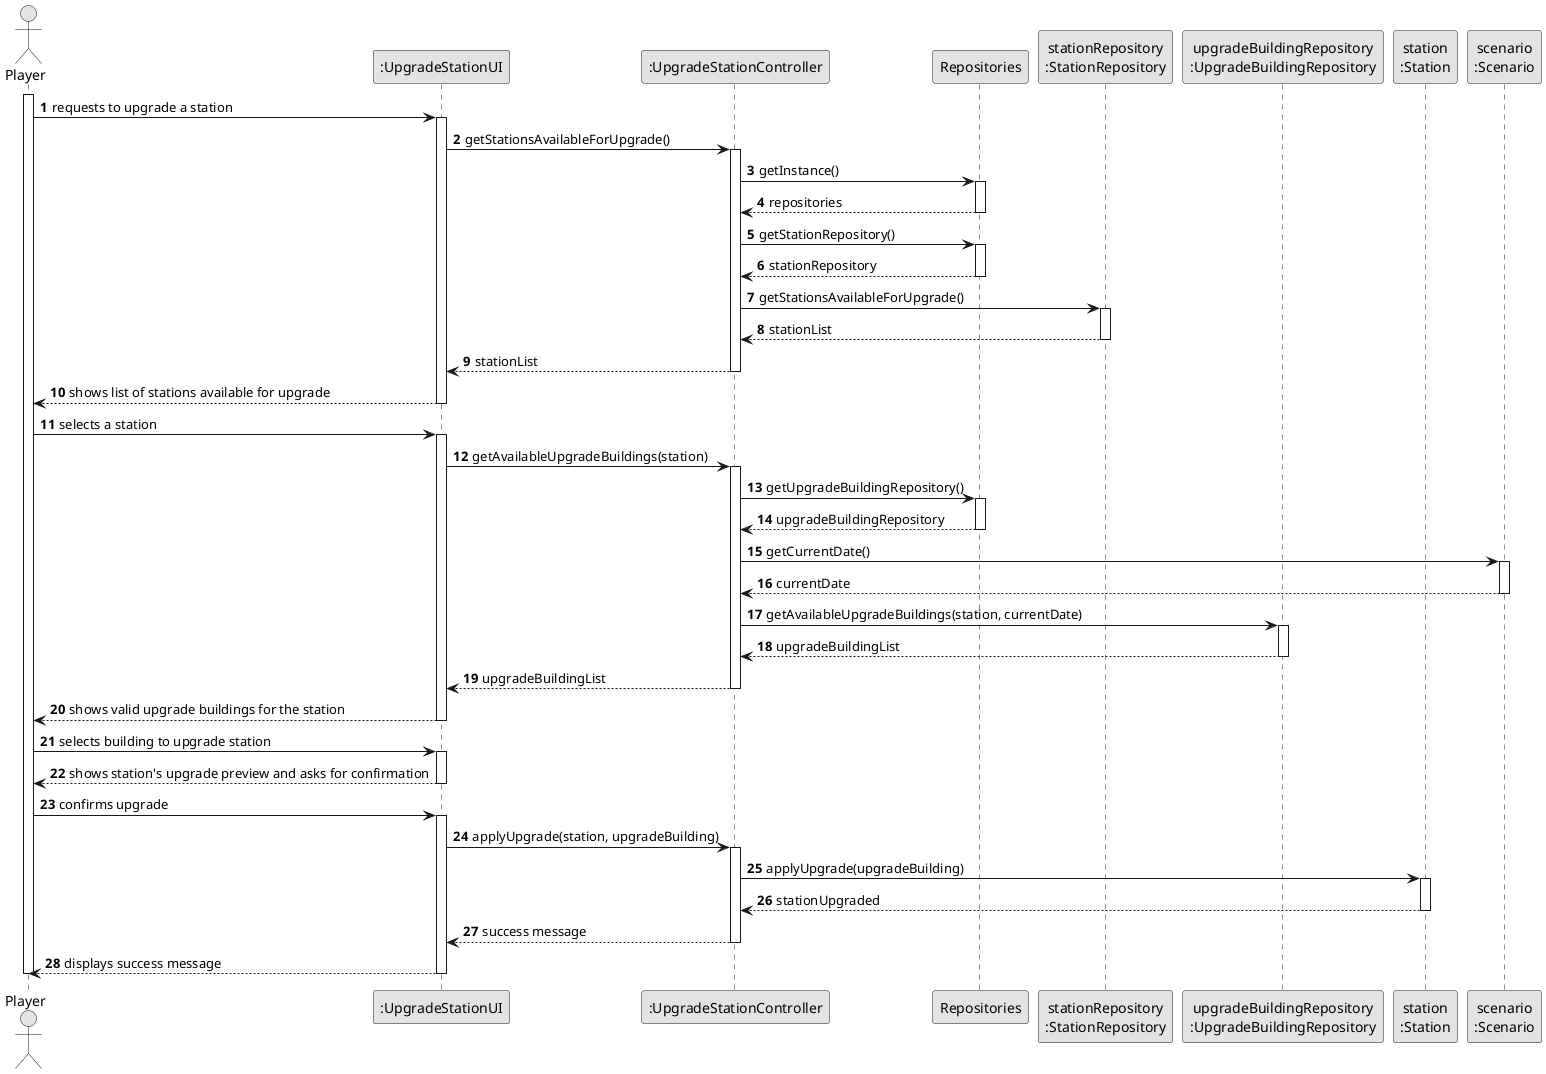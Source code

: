 @startuml
skinparam monochrome true
skinparam packageStyle rectangle
skinparam shadowing false

autonumber

actor "Player" as PLAYER
participant ":UpgradeStationUI" as UI
participant ":UpgradeStationController" as CTRL
participant "Repositories" as REPOS
participant "stationRepository\n:StationRepository" as STATION_REPO
participant "upgradeBuildingRepository\n:UpgradeBuildingRepository" as UPGRADE_BUILDING_REPO
participant "station\n:Station" as STATION
participant "scenario\n:Scenario" as SCENARIO

                activate PLAYER

                    PLAYER -> UI : requests to upgrade a station
                    activate UI

                        UI -> CTRL : getStationsAvailableForUpgrade()
                        activate CTRL

                            CTRL -> REPOS : getInstance()
                            activate REPOS

                                REPOS --> CTRL : repositories
                            deactivate REPOS

                            CTRL -> REPOS : getStationRepository()
                            activate REPOS

                                REPOS --> CTRL : stationRepository
                            deactivate REPOS

                            CTRL -> STATION_REPO : getStationsAvailableForUpgrade()
                            activate STATION_REPO
                                STATION_REPO --> CTRL : stationList
                            deactivate STATION_REPO

                            CTRL --> UI : stationList
                        deactivate CTRL

                        UI --> PLAYER : shows list of stations available for upgrade
                    deactivate UI

                    PLAYER -> UI : selects a station
                    activate UI

                        UI -> CTRL : getAvailableUpgradeBuildings(station)
                        activate CTRL

                            CTRL -> REPOS : getUpgradeBuildingRepository()
                            activate REPOS

                                REPOS --> CTRL : upgradeBuildingRepository
                            deactivate REPOS

                            CTRL -> SCENARIO : getCurrentDate()
                            activate SCENARIO

                                SCENARIO --> CTRL : currentDate
                            deactivate SCENARIO

                            CTRL -> UPGRADE_BUILDING_REPO : getAvailableUpgradeBuildings(station, currentDate)
                            activate UPGRADE_BUILDING_REPO
                                UPGRADE_BUILDING_REPO --> CTRL : upgradeBuildingList
                            deactivate UPGRADE_BUILDING_REPO

                            CTRL --> UI : upgradeBuildingList
                        deactivate CTRL

                        UI --> PLAYER : shows valid upgrade buildings for the station
                    deactivate UI

                    PLAYER -> UI : selects building to upgrade station
                    activate UI

                        UI --> PLAYER : shows station's upgrade preview and asks for confirmation
                    deactivate UI

                    PLAYER -> UI : confirms upgrade
                    activate UI

                        UI -> CTRL : applyUpgrade(station, upgradeBuilding)
                        activate CTRL

                            CTRL -> STATION : applyUpgrade(upgradeBuilding)
                            activate STATION

                                STATION --> CTRL : stationUpgraded
                            deactivate STATION

                            CTRL --> UI : success message
                        deactivate CTRL

                        UI --> PLAYER : displays success message
                    deactivate UI

                deactivate PLAYER

                @enduml